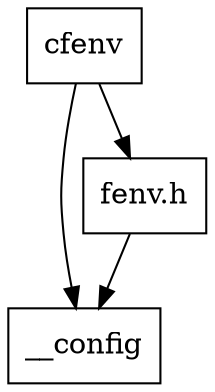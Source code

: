 digraph "dependencies" {
  header_1 [ shape="box", label="cfenv"];
  header_2 [ shape="box", label="__config"];
  header_11 [ shape="box", label="fenv.h"];
  header_1 -> header_2;
  header_1 -> header_11;
  header_11 -> header_2;
}